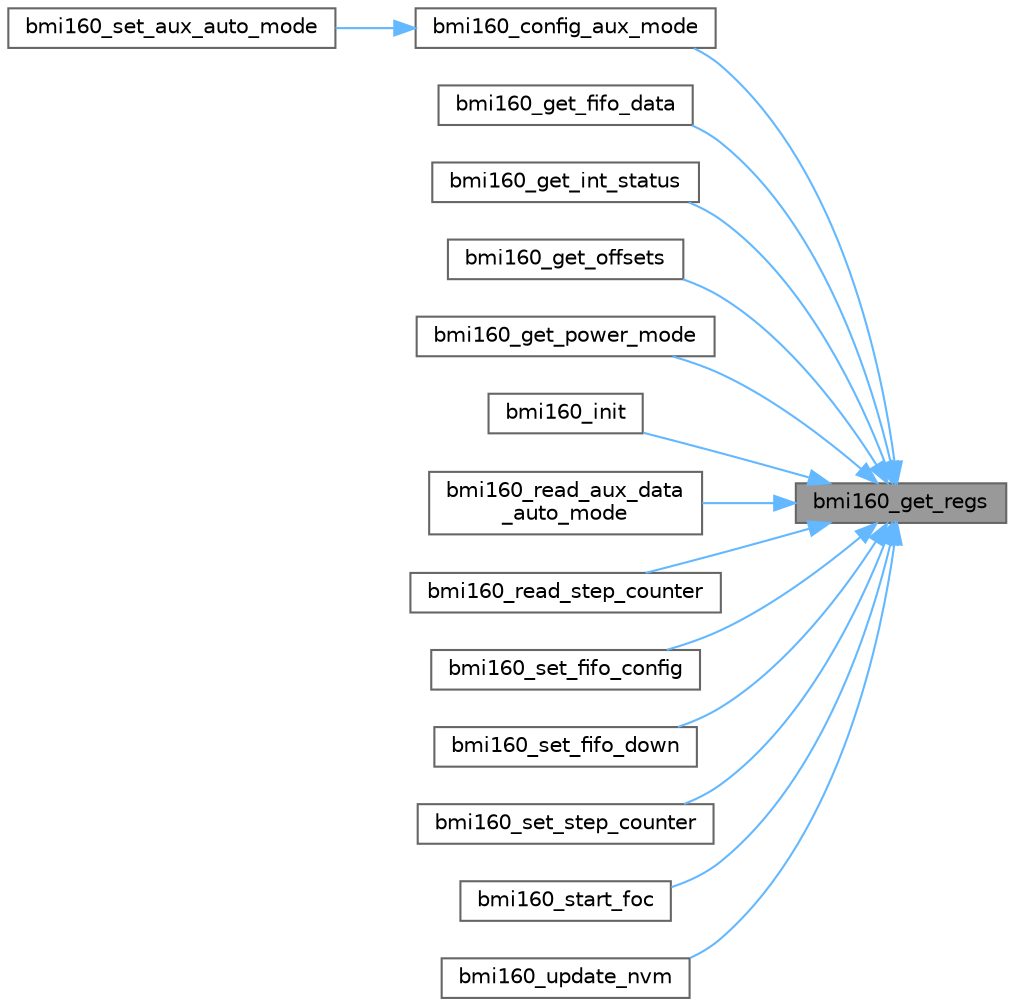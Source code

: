 digraph "bmi160_get_regs"
{
 // LATEX_PDF_SIZE
  bgcolor="transparent";
  edge [fontname=Helvetica,fontsize=10,labelfontname=Helvetica,labelfontsize=10];
  node [fontname=Helvetica,fontsize=10,shape=box,height=0.2,width=0.4];
  rankdir="RL";
  Node1 [id="Node000001",label="bmi160_get_regs",height=0.2,width=0.4,color="gray40", fillcolor="grey60", style="filled", fontcolor="black",tooltip="This API reads the data from the given register address of sensor."];
  Node1 -> Node2 [id="edge1_Node000001_Node000002",dir="back",color="steelblue1",style="solid",tooltip=" "];
  Node2 [id="Node000002",label="bmi160_config_aux_mode",height=0.2,width=0.4,color="grey40", fillcolor="white", style="filled",URL="$bmi160_8c.html#a1a57c45da550b97a5361e84b12f2d2a4",tooltip="This API configures the 0x4C register and settings like Auxiliary sensor manual enable/ disable and a..."];
  Node2 -> Node3 [id="edge2_Node000002_Node000003",dir="back",color="steelblue1",style="solid",tooltip=" "];
  Node3 [id="Node000003",label="bmi160_set_aux_auto_mode",height=0.2,width=0.4,color="grey40", fillcolor="white", style="filled",URL="$bmi160_8c.html#ae2a0b717765bc2ee40c0fb92d2f819d2",tooltip="This API is used to setup the auxiliary sensor of bmi160 in auto mode Thus enabling the auto update o..."];
  Node1 -> Node4 [id="edge3_Node000001_Node000004",dir="back",color="steelblue1",style="solid",tooltip=" "];
  Node4 [id="Node000004",label="bmi160_get_fifo_data",height=0.2,width=0.4,color="grey40", fillcolor="white", style="filled",URL="$bmi160_8c.html#ac37108690acb5072d5c19a0f4e677634",tooltip="This API reads the data from fifo buffer."];
  Node1 -> Node5 [id="edge4_Node000001_Node000005",dir="back",color="steelblue1",style="solid",tooltip=" "];
  Node5 [id="Node000005",label="bmi160_get_int_status",height=0.2,width=0.4,color="grey40", fillcolor="white", style="filled",URL="$bmi160_8c.html#a53cb6c4b0f60f54bd49b7ff980e3e1d4",tooltip="This API gets the interrupt status from the sensor."];
  Node1 -> Node6 [id="edge5_Node000001_Node000006",dir="back",color="steelblue1",style="solid",tooltip=" "];
  Node6 [id="Node000006",label="bmi160_get_offsets",height=0.2,width=0.4,color="grey40", fillcolor="white", style="filled",URL="$bmi160_8c.html#ac6d11bee70aafd12449413c0fce3f014",tooltip="This API reads and stores the offset values of accel and gyro."];
  Node1 -> Node7 [id="edge6_Node000001_Node000007",dir="back",color="steelblue1",style="solid",tooltip=" "];
  Node7 [id="Node000007",label="bmi160_get_power_mode",height=0.2,width=0.4,color="grey40", fillcolor="white", style="filled",URL="$bmi160_8c.html#aea47d4d4d9e7017cb1acf1842f0f8e02",tooltip="This API gets the power mode of the sensor."];
  Node1 -> Node8 [id="edge7_Node000001_Node000008",dir="back",color="steelblue1",style="solid",tooltip=" "];
  Node8 [id="Node000008",label="bmi160_init",height=0.2,width=0.4,color="grey40", fillcolor="white", style="filled",URL="$bmi160_8c.html#a7a2e8b832a4cb12b441cba7371d73f6a",tooltip="This API is the entry point for sensor.It performs the selection of I2C/SPI read mechanism according ..."];
  Node1 -> Node9 [id="edge8_Node000001_Node000009",dir="back",color="steelblue1",style="solid",tooltip=" "];
  Node9 [id="Node000009",label="bmi160_read_aux_data\l_auto_mode",height=0.2,width=0.4,color="grey40", fillcolor="white", style="filled",URL="$bmi160_8c.html#ae1f173b8b1e4ba2601016cc5fe8edc29",tooltip="This API is used to read the raw uncompensated auxiliary sensor data of 8 bytes from BMI160 register ..."];
  Node1 -> Node10 [id="edge9_Node000001_Node000010",dir="back",color="steelblue1",style="solid",tooltip=" "];
  Node10 [id="Node000010",label="bmi160_read_step_counter",height=0.2,width=0.4,color="grey40", fillcolor="white", style="filled",URL="$bmi160_8c.html#a69193a88550ccf1d99e413dcb5f81730",tooltip="This API reads the step counter value."];
  Node1 -> Node11 [id="edge10_Node000001_Node000011",dir="back",color="steelblue1",style="solid",tooltip=" "];
  Node11 [id="Node000011",label="bmi160_set_fifo_config",height=0.2,width=0.4,color="grey40", fillcolor="white", style="filled",URL="$bmi160_8c.html#ac5cead9788329ba97addba76997de01e",tooltip="This API sets the FIFO configuration in the sensor."];
  Node1 -> Node12 [id="edge11_Node000001_Node000012",dir="back",color="steelblue1",style="solid",tooltip=" "];
  Node12 [id="Node000012",label="bmi160_set_fifo_down",height=0.2,width=0.4,color="grey40", fillcolor="white", style="filled",URL="$bmi160_8c.html#a50cbe9d86cba2bb6ef91fdaf3f2ce529",tooltip="This API is used to configure the down sampling ratios of the accel and gyro data for FIFO...."];
  Node1 -> Node13 [id="edge12_Node000001_Node000013",dir="back",color="steelblue1",style="solid",tooltip=" "];
  Node13 [id="Node000013",label="bmi160_set_step_counter",height=0.2,width=0.4,color="grey40", fillcolor="white", style="filled",URL="$bmi160_8c.html#a5a9e71230b2c94b2e609c63def130abf",tooltip="This API enables or disable the step counter feature. 1 - enable step counter (0 - disable)"];
  Node1 -> Node14 [id="edge13_Node000001_Node000014",dir="back",color="steelblue1",style="solid",tooltip=" "];
  Node14 [id="Node000014",label="bmi160_start_foc",height=0.2,width=0.4,color="grey40", fillcolor="white", style="filled",URL="$bmi160_8c.html#a9a12ab7ac43b795f4b6faddde505eb88",tooltip="This API starts the FOC of accel and gyro."];
  Node1 -> Node15 [id="edge14_Node000001_Node000015",dir="back",color="steelblue1",style="solid",tooltip=" "];
  Node15 [id="Node000015",label="bmi160_update_nvm",height=0.2,width=0.4,color="grey40", fillcolor="white", style="filled",URL="$bmi160_8c.html#a273ec1cf6a992e0050ce12f33ee4c070",tooltip="This API writes the image registers values to NVM which is stored even after POR or soft reset."];
}
